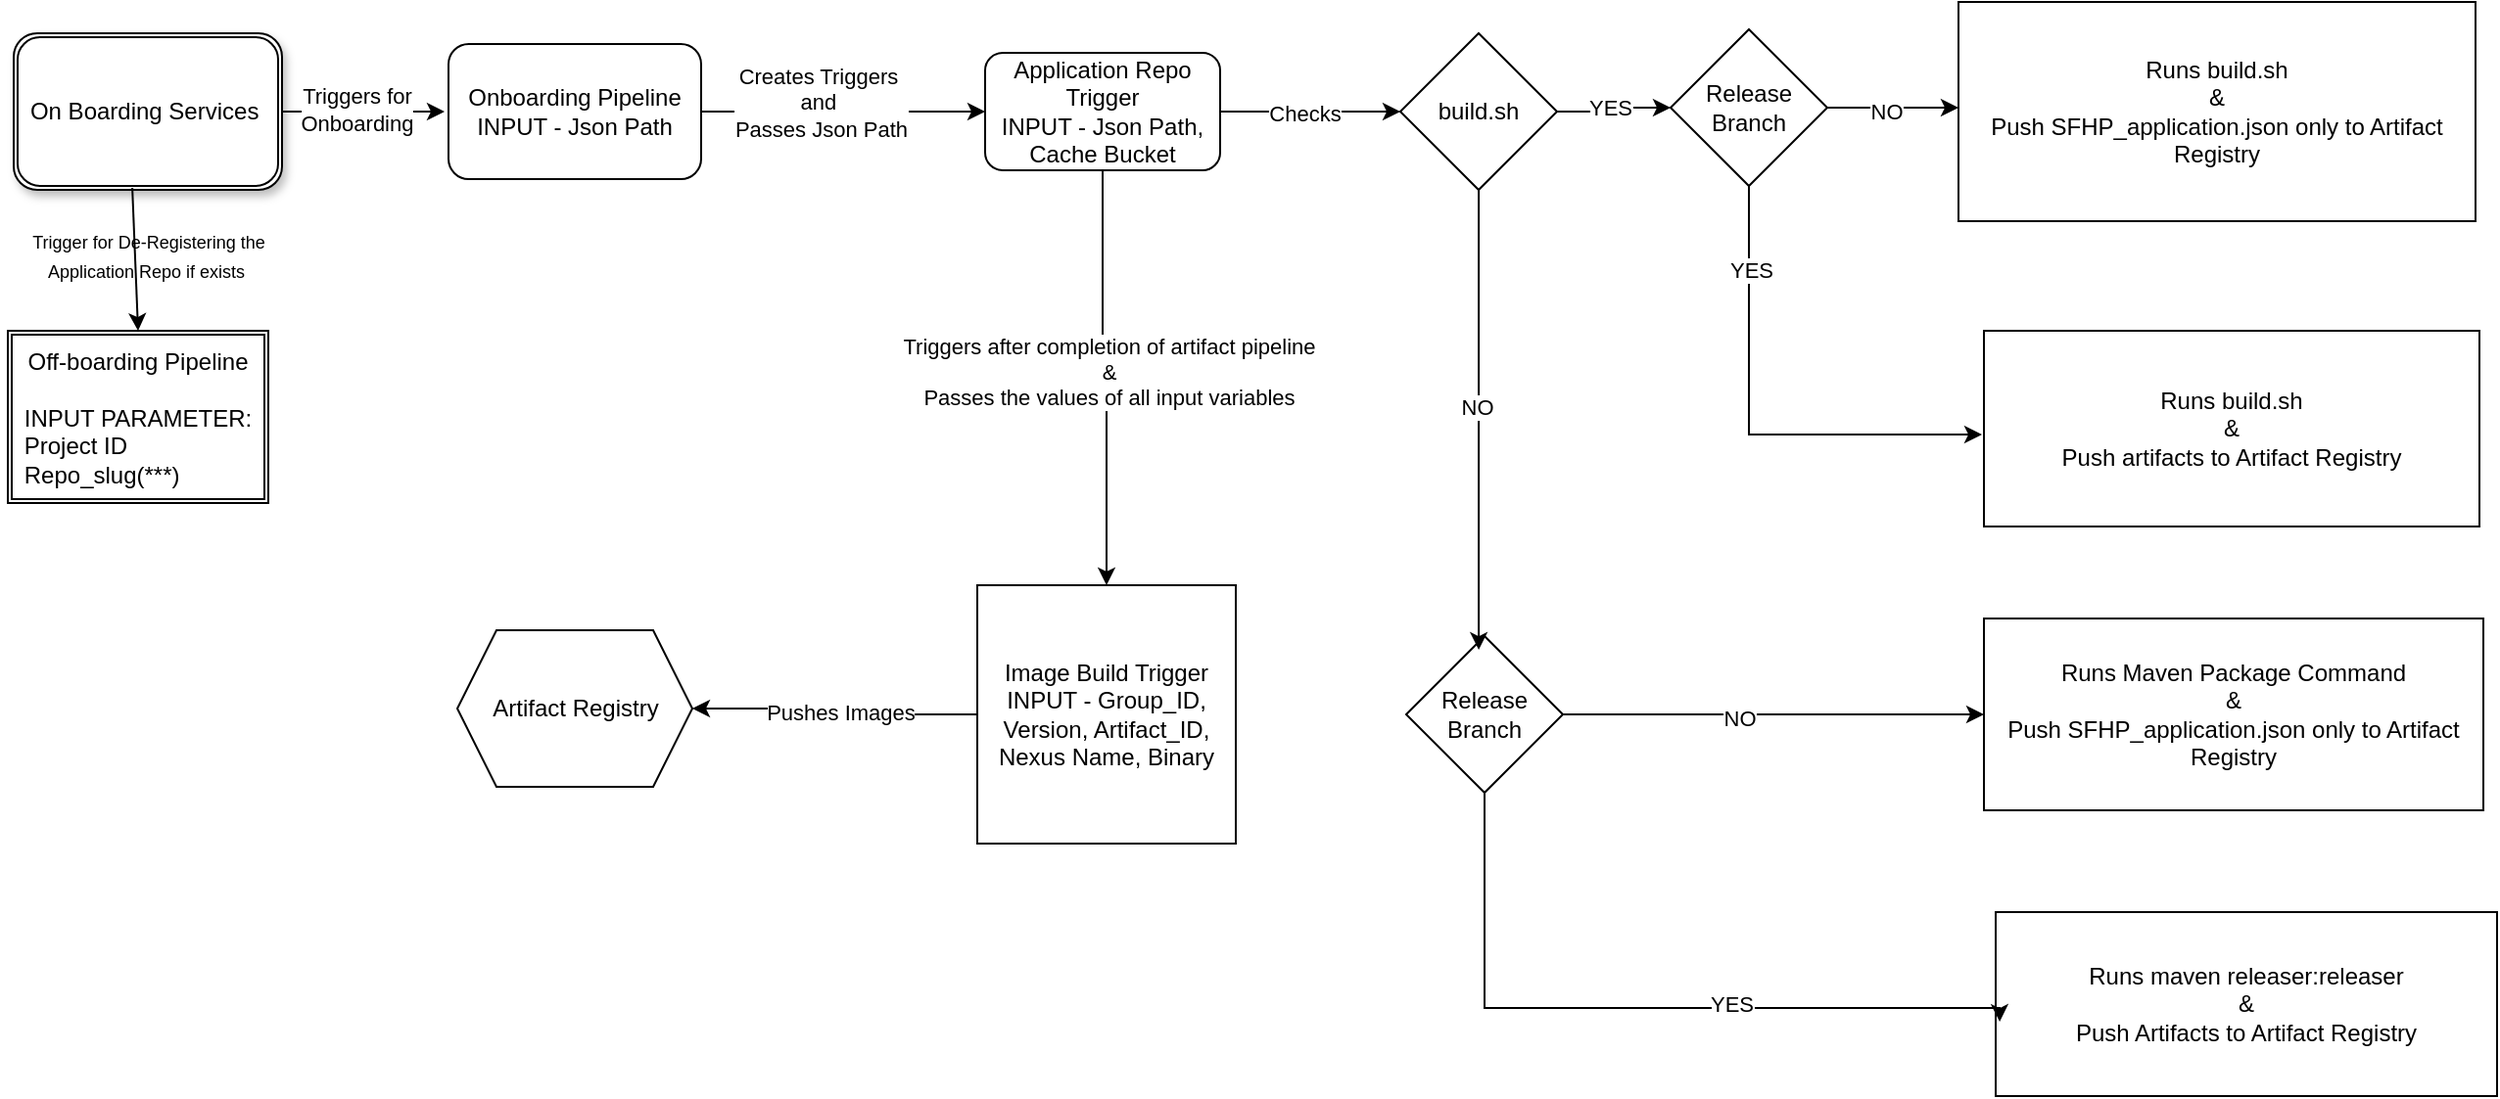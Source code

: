 <mxfile version="24.9.3">
  <diagram name="Page-1" id="xNSv_Cr6D6eYXkYYOSeu">
    <mxGraphModel dx="1266" dy="692" grid="0" gridSize="10" guides="1" tooltips="1" connect="1" arrows="1" fold="1" page="1" pageScale="1" pageWidth="850" pageHeight="1100" background="none" math="0" shadow="0">
      <root>
        <mxCell id="0" />
        <mxCell id="1" parent="0" />
        <mxCell id="HMm3c0mQo5H26Hu9wWOo-5" style="edgeStyle=orthogonalEdgeStyle;rounded=0;orthogonalLoop=1;jettySize=auto;html=1;" edge="1" parent="1" source="dJaUPLGE9bNAKMGCosSM-1">
          <mxGeometry relative="1" as="geometry">
            <mxPoint x="233" y="239" as="targetPoint" />
          </mxGeometry>
        </mxCell>
        <mxCell id="HMm3c0mQo5H26Hu9wWOo-6" value="Triggers for&lt;div&gt;Onboarding&lt;/div&gt;" style="edgeLabel;html=1;align=center;verticalAlign=middle;resizable=0;points=[];" vertex="1" connectable="0" parent="HMm3c0mQo5H26Hu9wWOo-5">
          <mxGeometry x="-0.09" y="1" relative="1" as="geometry">
            <mxPoint as="offset" />
          </mxGeometry>
        </mxCell>
        <mxCell id="dJaUPLGE9bNAKMGCosSM-1" value="On Boarding Services&amp;nbsp;" style="shape=ext;double=1;rounded=1;whiteSpace=wrap;html=1;shadow=1;" parent="1" vertex="1">
          <mxGeometry x="13" y="199" width="137" height="80" as="geometry" />
        </mxCell>
        <mxCell id="dJaUPLGE9bNAKMGCosSM-2" value="" style="endArrow=classic;html=1;rounded=0;exitX=0.442;exitY=0.988;exitDx=0;exitDy=0;exitPerimeter=0;entryX=0.5;entryY=0;entryDx=0;entryDy=0;" parent="1" source="dJaUPLGE9bNAKMGCosSM-1" target="dJaUPLGE9bNAKMGCosSM-3" edge="1">
          <mxGeometry width="50" height="50" relative="1" as="geometry">
            <mxPoint x="351" y="383" as="sourcePoint" />
            <mxPoint x="82" y="353" as="targetPoint" />
          </mxGeometry>
        </mxCell>
        <mxCell id="dJaUPLGE9bNAKMGCosSM-3" value="Off-boarding Pipeline&lt;div style=&quot;text-align: left;&quot;&gt;&lt;br&gt;&lt;/div&gt;&lt;div style=&quot;text-align: left;&quot;&gt;INPUT PARAMETER:&lt;/div&gt;&lt;div style=&quot;text-align: left;&quot;&gt;Project ID&lt;/div&gt;&lt;div style=&quot;text-align: left;&quot;&gt;Repo_slug(***)&lt;/div&gt;" style="shape=ext;double=1;rounded=0;whiteSpace=wrap;html=1;verticalAlign=top;" parent="1" vertex="1">
          <mxGeometry x="10" y="351" width="133" height="88" as="geometry" />
        </mxCell>
        <mxCell id="dJaUPLGE9bNAKMGCosSM-5" value="&lt;font style=&quot;font-size: 9px;&quot;&gt;Trigger for De-Registering the Application Repo if exists&amp;nbsp;&lt;/font&gt;" style="text;strokeColor=none;align=center;fillColor=none;html=1;verticalAlign=middle;whiteSpace=wrap;rounded=0;" parent="1" vertex="1">
          <mxGeometry x="6" y="297" width="152" height="30" as="geometry" />
        </mxCell>
        <mxCell id="HMm3c0mQo5H26Hu9wWOo-3" style="edgeStyle=orthogonalEdgeStyle;rounded=0;orthogonalLoop=1;jettySize=auto;html=1;entryX=0;entryY=0.5;entryDx=0;entryDy=0;" edge="1" parent="1" source="HMm3c0mQo5H26Hu9wWOo-2" target="HMm3c0mQo5H26Hu9wWOo-7">
          <mxGeometry relative="1" as="geometry">
            <mxPoint x="535" y="241" as="targetPoint" />
          </mxGeometry>
        </mxCell>
        <mxCell id="HMm3c0mQo5H26Hu9wWOo-4" value="Creates Triggers&amp;nbsp;&lt;div&gt;and&amp;nbsp;&lt;/div&gt;&lt;div&gt;Passes Json Path&lt;/div&gt;&lt;div&gt;&lt;br&gt;&lt;/div&gt;" style="edgeLabel;html=1;align=center;verticalAlign=middle;resizable=0;points=[];" vertex="1" connectable="0" parent="HMm3c0mQo5H26Hu9wWOo-3">
          <mxGeometry x="-0.219" relative="1" as="geometry">
            <mxPoint x="4" y="2" as="offset" />
          </mxGeometry>
        </mxCell>
        <mxCell id="HMm3c0mQo5H26Hu9wWOo-2" value="Onboarding Pipeline&lt;div&gt;INPUT - Json Path&lt;/div&gt;" style="rounded=1;whiteSpace=wrap;html=1;" vertex="1" parent="1">
          <mxGeometry x="235" y="204.5" width="129" height="69" as="geometry" />
        </mxCell>
        <mxCell id="HMm3c0mQo5H26Hu9wWOo-9" style="edgeStyle=orthogonalEdgeStyle;rounded=0;orthogonalLoop=1;jettySize=auto;html=1;entryX=0;entryY=0.5;entryDx=0;entryDy=0;" edge="1" parent="1" source="HMm3c0mQo5H26Hu9wWOo-7" target="HMm3c0mQo5H26Hu9wWOo-8">
          <mxGeometry relative="1" as="geometry" />
        </mxCell>
        <mxCell id="HMm3c0mQo5H26Hu9wWOo-10" value="Checks" style="edgeLabel;html=1;align=center;verticalAlign=middle;resizable=0;points=[];" vertex="1" connectable="0" parent="HMm3c0mQo5H26Hu9wWOo-9">
          <mxGeometry x="-0.065" y="-1" relative="1" as="geometry">
            <mxPoint as="offset" />
          </mxGeometry>
        </mxCell>
        <mxCell id="HMm3c0mQo5H26Hu9wWOo-31" style="edgeStyle=orthogonalEdgeStyle;rounded=0;orthogonalLoop=1;jettySize=auto;html=1;entryX=0.5;entryY=0;entryDx=0;entryDy=0;" edge="1" parent="1" source="HMm3c0mQo5H26Hu9wWOo-7" target="HMm3c0mQo5H26Hu9wWOo-30">
          <mxGeometry relative="1" as="geometry" />
        </mxCell>
        <mxCell id="HMm3c0mQo5H26Hu9wWOo-32" value="Triggers after completion of artifact pipeline&lt;div&gt;&amp;amp;&lt;/div&gt;&lt;div&gt;Passes the values of all input variables&lt;/div&gt;" style="edgeLabel;html=1;align=center;verticalAlign=middle;resizable=0;points=[];" vertex="1" connectable="0" parent="HMm3c0mQo5H26Hu9wWOo-31">
          <mxGeometry x="-0.037" y="3" relative="1" as="geometry">
            <mxPoint as="offset" />
          </mxGeometry>
        </mxCell>
        <mxCell id="HMm3c0mQo5H26Hu9wWOo-7" value="Application Repo Trigger&lt;div&gt;INPUT - Json Path, Cache Bucket&lt;/div&gt;" style="rounded=1;whiteSpace=wrap;html=1;" vertex="1" parent="1">
          <mxGeometry x="509" y="209" width="120" height="60" as="geometry" />
        </mxCell>
        <mxCell id="HMm3c0mQo5H26Hu9wWOo-12" style="edgeStyle=orthogonalEdgeStyle;rounded=0;orthogonalLoop=1;jettySize=auto;html=1;entryX=0;entryY=0.5;entryDx=0;entryDy=0;" edge="1" parent="1" source="HMm3c0mQo5H26Hu9wWOo-8" target="HMm3c0mQo5H26Hu9wWOo-11">
          <mxGeometry relative="1" as="geometry" />
        </mxCell>
        <mxCell id="HMm3c0mQo5H26Hu9wWOo-13" value="YES" style="edgeLabel;html=1;align=center;verticalAlign=middle;resizable=0;points=[];" vertex="1" connectable="0" parent="HMm3c0mQo5H26Hu9wWOo-12">
          <mxGeometry x="0.033" y="-2" relative="1" as="geometry">
            <mxPoint x="-2" y="-2" as="offset" />
          </mxGeometry>
        </mxCell>
        <mxCell id="HMm3c0mQo5H26Hu9wWOo-8" value="build.sh" style="rhombus;whiteSpace=wrap;html=1;" vertex="1" parent="1">
          <mxGeometry x="721" y="199" width="80" height="80" as="geometry" />
        </mxCell>
        <mxCell id="HMm3c0mQo5H26Hu9wWOo-15" style="edgeStyle=orthogonalEdgeStyle;rounded=0;orthogonalLoop=1;jettySize=auto;html=1;entryX=0;entryY=0.5;entryDx=0;entryDy=0;" edge="1" parent="1" source="HMm3c0mQo5H26Hu9wWOo-11">
          <mxGeometry relative="1" as="geometry">
            <mxPoint x="1006" y="237" as="targetPoint" />
          </mxGeometry>
        </mxCell>
        <mxCell id="HMm3c0mQo5H26Hu9wWOo-16" value="NO" style="edgeLabel;html=1;align=center;verticalAlign=middle;resizable=0;points=[];" vertex="1" connectable="0" parent="HMm3c0mQo5H26Hu9wWOo-15">
          <mxGeometry x="-0.104" y="-2" relative="1" as="geometry">
            <mxPoint as="offset" />
          </mxGeometry>
        </mxCell>
        <mxCell id="HMm3c0mQo5H26Hu9wWOo-19" style="edgeStyle=orthogonalEdgeStyle;rounded=0;orthogonalLoop=1;jettySize=auto;html=1;" edge="1" parent="1" source="HMm3c0mQo5H26Hu9wWOo-11">
          <mxGeometry relative="1" as="geometry">
            <mxPoint x="1018" y="404" as="targetPoint" />
            <Array as="points">
              <mxPoint x="899" y="404" />
            </Array>
          </mxGeometry>
        </mxCell>
        <mxCell id="HMm3c0mQo5H26Hu9wWOo-20" value="YES" style="edgeLabel;html=1;align=center;verticalAlign=middle;resizable=0;points=[];" vertex="1" connectable="0" parent="HMm3c0mQo5H26Hu9wWOo-19">
          <mxGeometry x="-0.65" y="1" relative="1" as="geometry">
            <mxPoint as="offset" />
          </mxGeometry>
        </mxCell>
        <mxCell id="HMm3c0mQo5H26Hu9wWOo-11" value="Release Branch" style="rhombus;whiteSpace=wrap;html=1;" vertex="1" parent="1">
          <mxGeometry x="859" y="197" width="80" height="80" as="geometry" />
        </mxCell>
        <mxCell id="HMm3c0mQo5H26Hu9wWOo-17" value="Runs build.sh&lt;div&gt;&amp;amp;&lt;/div&gt;&lt;div&gt;Push SFHP_application.json only to Artifact Registry&lt;/div&gt;" style="rounded=0;whiteSpace=wrap;html=1;" vertex="1" parent="1">
          <mxGeometry x="1006" y="183" width="264" height="112" as="geometry" />
        </mxCell>
        <mxCell id="HMm3c0mQo5H26Hu9wWOo-22" value="Runs build.sh&lt;div&gt;&amp;amp;&lt;/div&gt;&lt;div&gt;Push artifacts to Artifact Registry&lt;/div&gt;" style="rounded=0;whiteSpace=wrap;html=1;" vertex="1" parent="1">
          <mxGeometry x="1019" y="351" width="253" height="100" as="geometry" />
        </mxCell>
        <mxCell id="HMm3c0mQo5H26Hu9wWOo-28" style="edgeStyle=orthogonalEdgeStyle;rounded=0;orthogonalLoop=1;jettySize=auto;html=1;entryX=0;entryY=0.5;entryDx=0;entryDy=0;" edge="1" parent="1" source="HMm3c0mQo5H26Hu9wWOo-23" target="HMm3c0mQo5H26Hu9wWOo-26">
          <mxGeometry relative="1" as="geometry" />
        </mxCell>
        <mxCell id="HMm3c0mQo5H26Hu9wWOo-29" value="NO" style="edgeLabel;html=1;align=center;verticalAlign=middle;resizable=0;points=[];" vertex="1" connectable="0" parent="HMm3c0mQo5H26Hu9wWOo-28">
          <mxGeometry x="-0.163" y="-2" relative="1" as="geometry">
            <mxPoint as="offset" />
          </mxGeometry>
        </mxCell>
        <mxCell id="HMm3c0mQo5H26Hu9wWOo-23" value="Release Branch" style="rhombus;whiteSpace=wrap;html=1;" vertex="1" parent="1">
          <mxGeometry x="724" y="507" width="80" height="80" as="geometry" />
        </mxCell>
        <mxCell id="HMm3c0mQo5H26Hu9wWOo-24" style="edgeStyle=orthogonalEdgeStyle;rounded=0;orthogonalLoop=1;jettySize=auto;html=1;entryX=0.463;entryY=0.088;entryDx=0;entryDy=0;entryPerimeter=0;" edge="1" parent="1" source="HMm3c0mQo5H26Hu9wWOo-8" target="HMm3c0mQo5H26Hu9wWOo-23">
          <mxGeometry relative="1" as="geometry" />
        </mxCell>
        <mxCell id="HMm3c0mQo5H26Hu9wWOo-25" value="NO" style="edgeLabel;html=1;align=center;verticalAlign=middle;resizable=0;points=[];" vertex="1" connectable="0" parent="HMm3c0mQo5H26Hu9wWOo-24">
          <mxGeometry x="-0.058" y="-1" relative="1" as="geometry">
            <mxPoint as="offset" />
          </mxGeometry>
        </mxCell>
        <mxCell id="HMm3c0mQo5H26Hu9wWOo-26" value="Runs Maven Package Command&lt;div&gt;&amp;amp;&lt;/div&gt;&lt;div&gt;Push SFHP_application.json only to Artifact Registry&lt;/div&gt;" style="rounded=0;whiteSpace=wrap;html=1;" vertex="1" parent="1">
          <mxGeometry x="1019" y="498" width="255" height="98" as="geometry" />
        </mxCell>
        <mxCell id="HMm3c0mQo5H26Hu9wWOo-34" style="edgeStyle=orthogonalEdgeStyle;rounded=0;orthogonalLoop=1;jettySize=auto;html=1;entryX=1;entryY=0.5;entryDx=0;entryDy=0;" edge="1" parent="1" source="HMm3c0mQo5H26Hu9wWOo-30" target="HMm3c0mQo5H26Hu9wWOo-33">
          <mxGeometry relative="1" as="geometry" />
        </mxCell>
        <mxCell id="HMm3c0mQo5H26Hu9wWOo-35" value="Pushes Images" style="edgeLabel;html=1;align=center;verticalAlign=middle;resizable=0;points=[];" vertex="1" connectable="0" parent="HMm3c0mQo5H26Hu9wWOo-34">
          <mxGeometry x="0.006" y="-2" relative="1" as="geometry">
            <mxPoint as="offset" />
          </mxGeometry>
        </mxCell>
        <mxCell id="HMm3c0mQo5H26Hu9wWOo-30" value="Image Build Trigger&lt;div&gt;INPUT - Group_ID, Version, Artifact_ID, Nexus Name, Binary&lt;/div&gt;" style="whiteSpace=wrap;html=1;aspect=fixed;" vertex="1" parent="1">
          <mxGeometry x="505" y="481" width="132" height="132" as="geometry" />
        </mxCell>
        <mxCell id="HMm3c0mQo5H26Hu9wWOo-33" value="Artifact Registry" style="shape=hexagon;perimeter=hexagonPerimeter2;whiteSpace=wrap;html=1;fixedSize=1;" vertex="1" parent="1">
          <mxGeometry x="239.5" y="504" width="120" height="80" as="geometry" />
        </mxCell>
        <mxCell id="HMm3c0mQo5H26Hu9wWOo-36" value="Runs maven releaser:releaser&lt;div&gt;&amp;amp;&lt;/div&gt;&lt;div&gt;Push Artifacts to Artifact Registry&lt;/div&gt;" style="rounded=0;whiteSpace=wrap;html=1;" vertex="1" parent="1">
          <mxGeometry x="1025" y="648" width="256" height="94" as="geometry" />
        </mxCell>
        <mxCell id="HMm3c0mQo5H26Hu9wWOo-37" style="edgeStyle=orthogonalEdgeStyle;rounded=0;orthogonalLoop=1;jettySize=auto;html=1;entryX=0.008;entryY=0.596;entryDx=0;entryDy=0;entryPerimeter=0;" edge="1" parent="1" source="HMm3c0mQo5H26Hu9wWOo-23" target="HMm3c0mQo5H26Hu9wWOo-36">
          <mxGeometry relative="1" as="geometry">
            <Array as="points">
              <mxPoint x="764" y="697" />
              <mxPoint x="1027" y="697" />
            </Array>
          </mxGeometry>
        </mxCell>
        <mxCell id="HMm3c0mQo5H26Hu9wWOo-38" value="YES" style="edgeLabel;html=1;align=center;verticalAlign=middle;resizable=0;points=[];" vertex="1" connectable="0" parent="HMm3c0mQo5H26Hu9wWOo-37">
          <mxGeometry x="0.242" y="2" relative="1" as="geometry">
            <mxPoint as="offset" />
          </mxGeometry>
        </mxCell>
      </root>
    </mxGraphModel>
  </diagram>
</mxfile>
